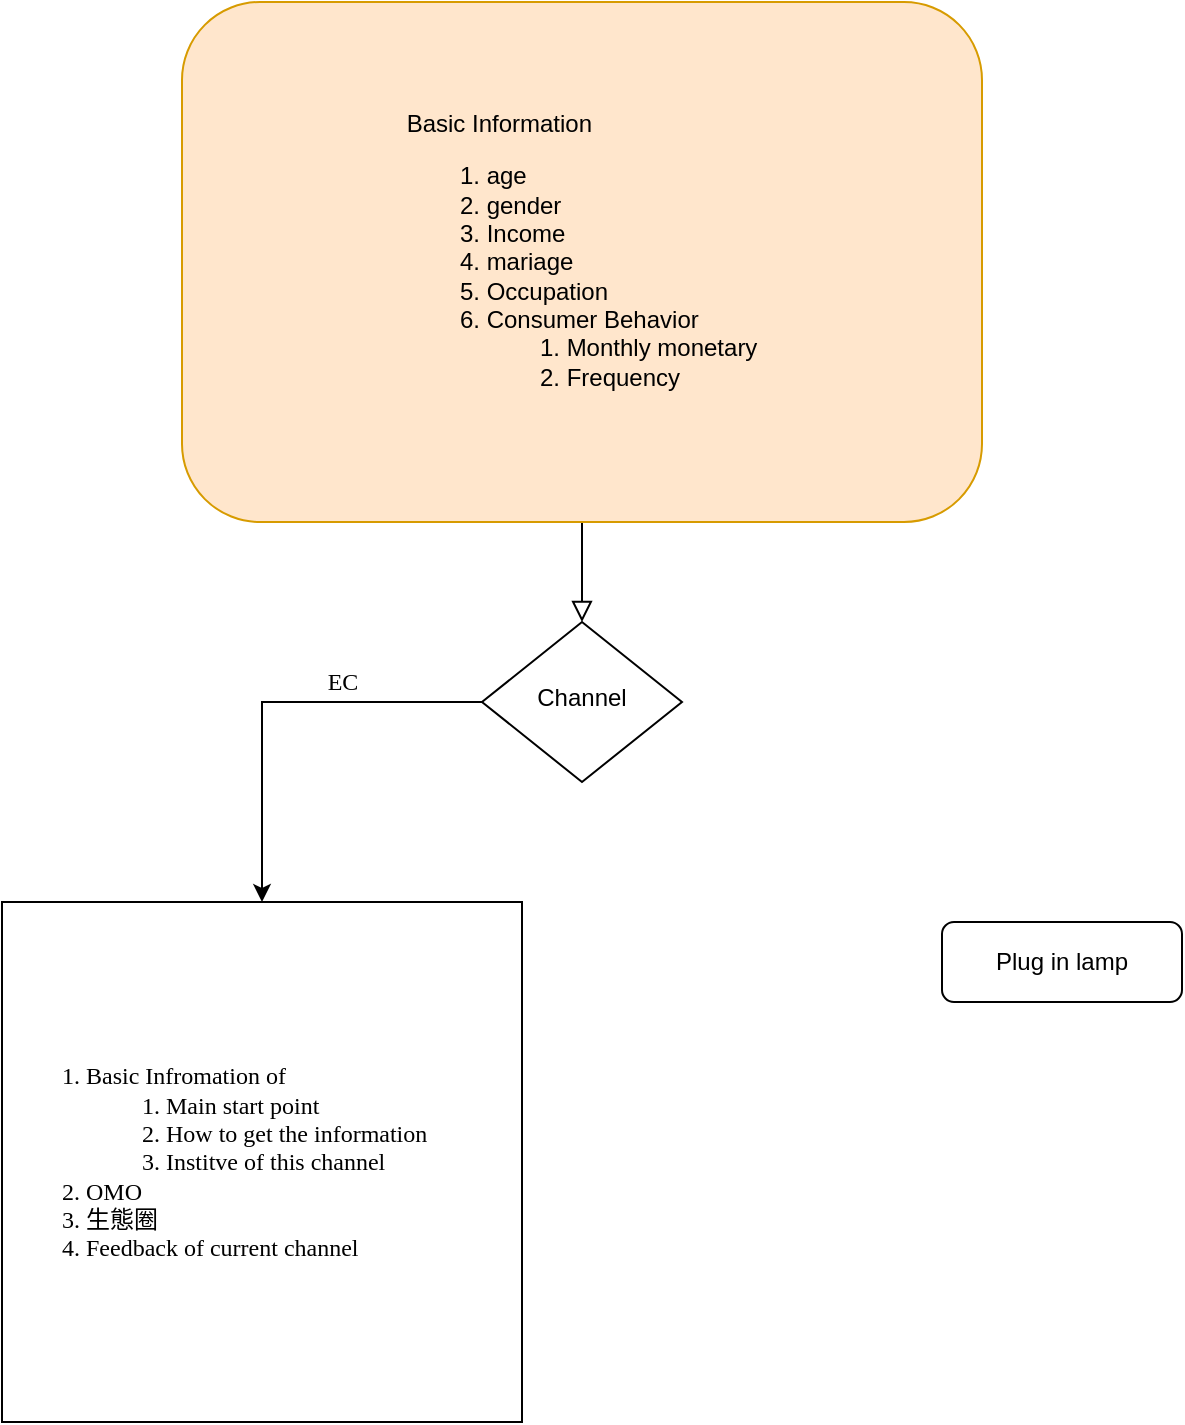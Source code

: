<mxfile version="17.4.0" type="github">
  <diagram id="C5RBs43oDa-KdzZeNtuy" name="Page-1">
    <mxGraphModel dx="1784" dy="1748" grid="1" gridSize="10" guides="1" tooltips="1" connect="1" arrows="1" fold="1" page="1" pageScale="1" pageWidth="827" pageHeight="1169" math="0" shadow="0">
      <root>
        <mxCell id="WIyWlLk6GJQsqaUBKTNV-0" />
        <mxCell id="WIyWlLk6GJQsqaUBKTNV-1" parent="WIyWlLk6GJQsqaUBKTNV-0" />
        <mxCell id="WIyWlLk6GJQsqaUBKTNV-2" value="" style="rounded=0;html=1;jettySize=auto;orthogonalLoop=1;fontSize=11;endArrow=block;endFill=0;endSize=8;strokeWidth=1;shadow=0;labelBackgroundColor=none;edgeStyle=orthogonalEdgeStyle;" parent="WIyWlLk6GJQsqaUBKTNV-1" source="WIyWlLk6GJQsqaUBKTNV-3" target="WIyWlLk6GJQsqaUBKTNV-6" edge="1">
          <mxGeometry relative="1" as="geometry" />
        </mxCell>
        <mxCell id="WIyWlLk6GJQsqaUBKTNV-3" value="&lt;div style=&quot;text-align: left&quot;&gt;&lt;span&gt;Basic Information&lt;/span&gt;&lt;/div&gt;&lt;ol&gt;&lt;li style=&quot;text-align: left&quot;&gt;age&lt;/li&gt;&lt;li style=&quot;text-align: left&quot;&gt;gender&lt;/li&gt;&lt;li style=&quot;text-align: left&quot;&gt;Income&lt;/li&gt;&lt;li style=&quot;text-align: left&quot;&gt;mariage&lt;/li&gt;&lt;li style=&quot;text-align: left&quot;&gt;Occupation&lt;/li&gt;&lt;li style=&quot;text-align: left&quot;&gt;Consumer Behavior&lt;/li&gt;&lt;ol&gt;&lt;li style=&quot;text-align: left&quot;&gt;Monthly monetary&lt;/li&gt;&lt;li style=&quot;text-align: left&quot;&gt;Frequency&lt;/li&gt;&lt;/ol&gt;&lt;/ol&gt;" style="rounded=1;whiteSpace=wrap;html=1;fontSize=12;glass=0;strokeWidth=1;shadow=0;fillColor=#ffe6cc;strokeColor=#d79b00;" parent="WIyWlLk6GJQsqaUBKTNV-1" vertex="1">
          <mxGeometry x="40" y="-170" width="400" height="260" as="geometry" />
        </mxCell>
        <mxCell id="WIyWlLk6GJQsqaUBKTNV-6" value="Channel" style="rhombus;whiteSpace=wrap;html=1;shadow=0;fontFamily=Helvetica;fontSize=12;align=center;strokeWidth=1;spacing=6;spacingTop=-4;" parent="WIyWlLk6GJQsqaUBKTNV-1" vertex="1">
          <mxGeometry x="190" y="140" width="100" height="80" as="geometry" />
        </mxCell>
        <mxCell id="WIyWlLk6GJQsqaUBKTNV-7" value="Plug in lamp" style="rounded=1;whiteSpace=wrap;html=1;fontSize=12;glass=0;strokeWidth=1;shadow=0;" parent="WIyWlLk6GJQsqaUBKTNV-1" vertex="1">
          <mxGeometry x="420" y="290" width="120" height="40" as="geometry" />
        </mxCell>
        <mxCell id="t1rxUgNAtfFi7asCY9WM-4" value="" style="endArrow=classic;html=1;rounded=0;entryX=0.5;entryY=0;entryDx=0;entryDy=0;exitX=0;exitY=0.5;exitDx=0;exitDy=0;fontFamily=Verdana;" edge="1" parent="WIyWlLk6GJQsqaUBKTNV-1" source="WIyWlLk6GJQsqaUBKTNV-6" target="t1rxUgNAtfFi7asCY9WM-11">
          <mxGeometry width="50" height="50" relative="1" as="geometry">
            <mxPoint x="480" y="160" as="sourcePoint" />
            <mxPoint x="80" y="240" as="targetPoint" />
            <Array as="points">
              <mxPoint x="80" y="180" />
            </Array>
          </mxGeometry>
        </mxCell>
        <mxCell id="t1rxUgNAtfFi7asCY9WM-10" value="EC" style="text;html=1;resizable=0;autosize=1;align=center;verticalAlign=middle;points=[];fillColor=none;strokeColor=none;rounded=0;fontFamily=Verdana;" vertex="1" parent="WIyWlLk6GJQsqaUBKTNV-1">
          <mxGeometry x="105" y="160" width="30" height="20" as="geometry" />
        </mxCell>
        <mxCell id="t1rxUgNAtfFi7asCY9WM-11" value="&lt;ol&gt;&lt;li&gt;Basic Infromation of&lt;/li&gt;&lt;ol&gt;&lt;li&gt;Main start point&lt;/li&gt;&lt;li&gt;How to get the information&lt;/li&gt;&lt;li&gt;Institve of this channel&lt;/li&gt;&lt;/ol&gt;&lt;li&gt;OMO&lt;/li&gt;&lt;li&gt;生態圈&lt;/li&gt;&lt;li&gt;Feedback of current channel&lt;/li&gt;&lt;/ol&gt;" style="whiteSpace=wrap;html=1;aspect=fixed;fontFamily=Verdana;align=left;" vertex="1" parent="WIyWlLk6GJQsqaUBKTNV-1">
          <mxGeometry x="-50" y="280" width="260" height="260" as="geometry" />
        </mxCell>
      </root>
    </mxGraphModel>
  </diagram>
</mxfile>
